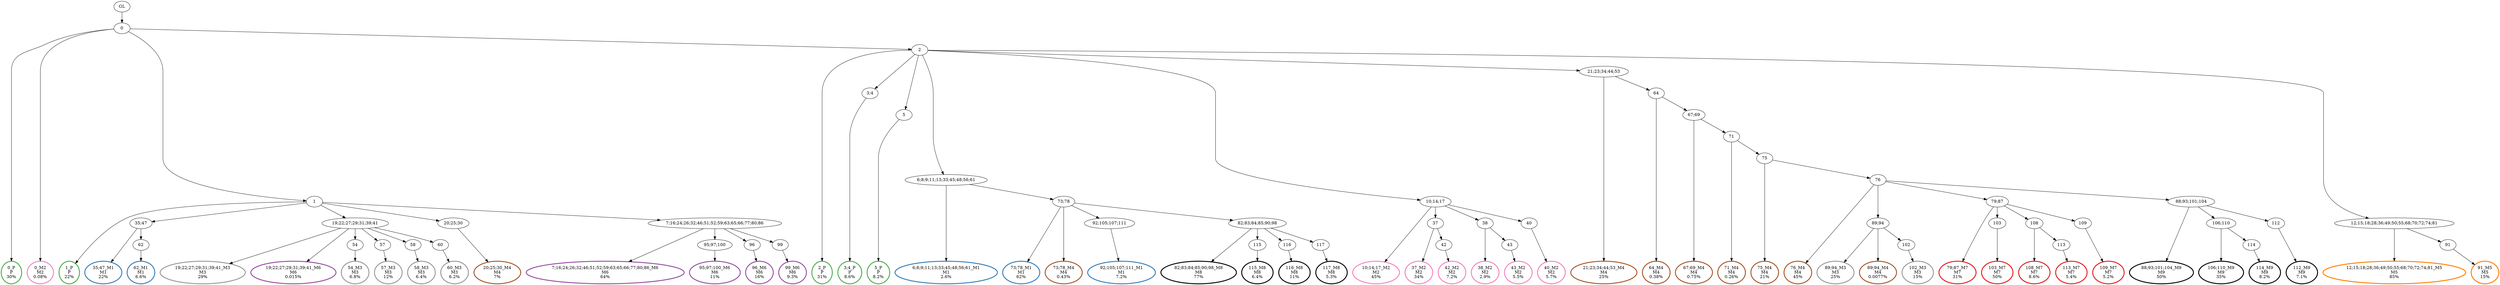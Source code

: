 digraph T {
	{
		rank=same
		100 [penwidth=3,colorscheme=set19,color=3,label="0_P\nP\n30%"]
		98 [penwidth=3,colorscheme=set19,color=3,label="1_P\nP\n22%"]
		96 [penwidth=3,colorscheme=set19,color=3,label="2_P\nP\n31%"]
		94 [penwidth=3,colorscheme=set19,color=3,label="3;4_P\nP\n8.6%"]
		92 [penwidth=3,colorscheme=set19,color=3,label="5_P\nP\n8.2%"]
		90 [penwidth=3,colorscheme=set19,color=2,label="35;47_M1\nM1\n22%"]
		88 [penwidth=3,colorscheme=set19,color=2,label="62_M1\nM1\n6.6%"]
		86 [penwidth=3,colorscheme=set19,color=2,label="6;8;9;11;13;33;45;48;56;61_M1\nM1\n2.6%"]
		84 [penwidth=3,colorscheme=set19,color=2,label="73;78_M1\nM1\n62%"]
		82 [penwidth=3,colorscheme=set19,color=2,label="92;105;107;111_M1\nM1\n7.2%"]
		81 [penwidth=3,colorscheme=set19,color=8,label="0_M2\nM2\n0.08%"]
		79 [penwidth=3,colorscheme=set19,color=8,label="10;14;17_M2\nM2\n45%"]
		77 [penwidth=3,colorscheme=set19,color=8,label="37_M2\nM2\n34%"]
		75 [penwidth=3,colorscheme=set19,color=8,label="42_M2\nM2\n7.2%"]
		73 [penwidth=3,colorscheme=set19,color=8,label="38_M2\nM2\n2.9%"]
		71 [penwidth=3,colorscheme=set19,color=8,label="43_M2\nM2\n5.5%"]
		69 [penwidth=3,colorscheme=set19,color=8,label="40_M2\nM2\n5.7%"]
		67 [penwidth=3,colorscheme=set19,color=9,label="19;22;27;29;31;39;41_M3\nM3\n29%"]
		65 [penwidth=3,colorscheme=set19,color=9,label="54_M3\nM3\n6.8%"]
		63 [penwidth=3,colorscheme=set19,color=9,label="57_M3\nM3\n12%"]
		61 [penwidth=3,colorscheme=set19,color=9,label="58_M3\nM3\n6.4%"]
		59 [penwidth=3,colorscheme=set19,color=9,label="60_M3\nM3\n6.2%"]
		51 [penwidth=3,colorscheme=set19,color=9,label="89;94_M3\nM3\n25%"]
		49 [penwidth=3,colorscheme=set19,color=9,label="102_M3\nM3\n15%"]
		47 [penwidth=3,colorscheme=set19,color=7,label="20;25;30_M4\nM4\n7%"]
		46 [penwidth=3,colorscheme=set19,color=7,label="73;78_M4\nM4\n0.43%"]
		45 [penwidth=3,colorscheme=set19,color=7,label="21;23;34;44;53_M4\nM4\n25%"]
		44 [penwidth=3,colorscheme=set19,color=7,label="64_M4\nM4\n0.38%"]
		43 [penwidth=3,colorscheme=set19,color=7,label="67;69_M4\nM4\n0.75%"]
		42 [penwidth=3,colorscheme=set19,color=7,label="71_M4\nM4\n0.26%"]
		41 [penwidth=3,colorscheme=set19,color=7,label="75_M4\nM4\n21%"]
		40 [penwidth=3,colorscheme=set19,color=7,label="76_M4\nM4\n45%"]
		39 [penwidth=3,colorscheme=set19,color=7,label="89;94_M4\nM4\n0.0077%"]
		37 [penwidth=3,colorscheme=set19,color=5,label="12;15;18;28;36;49;50;55;68;70;72;74;81_M5\nM5\n85%"]
		35 [penwidth=3,colorscheme=set19,color=5,label="91_M5\nM5\n15%"]
		33 [penwidth=3,colorscheme=set19,color=4,label="7;16;24;26;32;46;51;52;59;63;65;66;77;80;86_M6\nM6\n64%"]
		31 [penwidth=3,colorscheme=set19,color=4,label="95;97;100_M6\nM6\n11%"]
		29 [penwidth=3,colorscheme=set19,color=4,label="96_M6\nM6\n16%"]
		27 [penwidth=3,colorscheme=set19,color=4,label="99_M6\nM6\n9.3%"]
		26 [penwidth=3,colorscheme=set19,color=4,label="19;22;27;29;31;39;41_M6\nM6\n0.015%"]
		24 [penwidth=3,colorscheme=set19,color=1,label="79;87_M7\nM7\n31%"]
		22 [penwidth=3,colorscheme=set19,color=1,label="103_M7\nM7\n50%"]
		20 [penwidth=3,colorscheme=set19,color=1,label="108_M7\nM7\n8.6%"]
		18 [penwidth=3,colorscheme=set19,color=1,label="113_M7\nM7\n5.4%"]
		16 [penwidth=3,colorscheme=set19,color=1,label="109_M7\nM7\n5.2%"]
		14 [penwidth=3,colorscheme=set19,color=10,label="82;83;84;85;90;98_M8\nM8\n77%"]
		12 [penwidth=3,colorscheme=set19,color=10,label="115_M8\nM8\n6.4%"]
		10 [penwidth=3,colorscheme=set19,color=10,label="116_M8\nM8\n11%"]
		8 [penwidth=3,colorscheme=set19,color=10,label="117_M8\nM8\n5.3%"]
		6 [penwidth=3,colorscheme=set19,color=0,label="88;93;101;104_M9\nM9\n50%"]
		4 [penwidth=3,colorscheme=set19,color=0,label="106;110_M9\nM9\n35%"]
		2 [penwidth=3,colorscheme=set19,color=0,label="114_M9\nM9\n8.2%"]
		0 [penwidth=3,colorscheme=set19,color=0,label="112_M9\nM9\n7.1%"]
	}
	102 [label="GL"]
	101 [label="0"]
	99 [label="1"]
	97 [label="2"]
	95 [label="3;4"]
	93 [label="5"]
	91 [label="35;47"]
	89 [label="62"]
	87 [label="6;8;9;11;13;33;45;48;56;61"]
	85 [label="73;78"]
	83 [label="92;105;107;111"]
	80 [label="10;14;17"]
	78 [label="37"]
	76 [label="42"]
	74 [label="38"]
	72 [label="43"]
	70 [label="40"]
	68 [label="19;22;27;29;31;39;41"]
	66 [label="54"]
	64 [label="57"]
	62 [label="58"]
	60 [label="60"]
	58 [label="21;23;34;44;53"]
	57 [label="64"]
	56 [label="67;69"]
	55 [label="71"]
	54 [label="75"]
	53 [label="76"]
	52 [label="89;94"]
	50 [label="102"]
	48 [label="20;25;30"]
	38 [label="12;15;18;28;36;49;50;55;68;70;72;74;81"]
	36 [label="91"]
	34 [label="7;16;24;26;32;46;51;52;59;63;65;66;77;80;86"]
	32 [label="95;97;100"]
	30 [label="96"]
	28 [label="99"]
	25 [label="79;87"]
	23 [label="103"]
	21 [label="108"]
	19 [label="113"]
	17 [label="109"]
	15 [label="82;83;84;85;90;98"]
	13 [label="115"]
	11 [label="116"]
	9 [label="117"]
	7 [label="88;93;101;104"]
	5 [label="106;110"]
	3 [label="114"]
	1 [label="112"]
	102 -> 101
	101 -> 100
	101 -> 99
	101 -> 97
	101 -> 81
	99 -> 98
	99 -> 91
	99 -> 68
	99 -> 48
	99 -> 34
	97 -> 96
	97 -> 95
	97 -> 93
	97 -> 87
	97 -> 80
	97 -> 58
	97 -> 38
	95 -> 94
	93 -> 92
	91 -> 90
	91 -> 89
	89 -> 88
	87 -> 86
	87 -> 85
	85 -> 84
	85 -> 83
	85 -> 46
	85 -> 15
	83 -> 82
	80 -> 79
	80 -> 78
	80 -> 74
	80 -> 70
	78 -> 77
	78 -> 76
	76 -> 75
	74 -> 73
	74 -> 72
	72 -> 71
	70 -> 69
	68 -> 67
	68 -> 66
	68 -> 64
	68 -> 62
	68 -> 60
	68 -> 26
	66 -> 65
	64 -> 63
	62 -> 61
	60 -> 59
	58 -> 57
	58 -> 45
	57 -> 56
	57 -> 44
	56 -> 55
	56 -> 43
	55 -> 54
	55 -> 42
	54 -> 53
	54 -> 41
	53 -> 52
	53 -> 40
	53 -> 25
	53 -> 7
	52 -> 51
	52 -> 50
	52 -> 39
	50 -> 49
	48 -> 47
	38 -> 37
	38 -> 36
	36 -> 35
	34 -> 33
	34 -> 32
	34 -> 30
	34 -> 28
	32 -> 31
	30 -> 29
	28 -> 27
	25 -> 24
	25 -> 23
	25 -> 21
	25 -> 17
	23 -> 22
	21 -> 20
	21 -> 19
	19 -> 18
	17 -> 16
	15 -> 14
	15 -> 13
	15 -> 11
	15 -> 9
	13 -> 12
	11 -> 10
	9 -> 8
	7 -> 6
	7 -> 5
	7 -> 1
	5 -> 4
	5 -> 3
	3 -> 2
	1 -> 0
}
